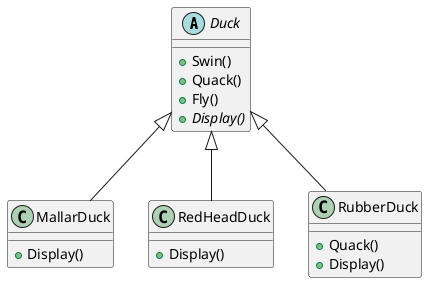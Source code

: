 @startuml Rubber Duck Can Fly
abstract class Duck{
    +Swin()
    +Quack()
    +Fly()
    {abstract} +Display()
}

class MallarDuck extends Duck{
    +Display() 
}

class RedHeadDuck extends Duck{
    +Display()
}

class RubberDuck extends Duck{
    +Quack()
    +Display()
}
@enduml